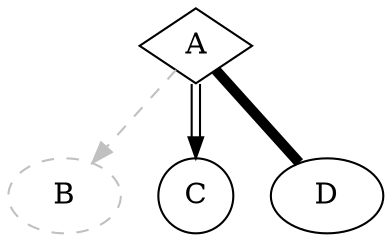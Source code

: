 digraph test2 {

  A [shape=diamond]
  B [style=dashed, color=grey]
  C [shape=circle]

  A -> B [style=dashed, color=grey]
  A -> C [color="black:invis:black"]
  A -> D [penwidth=5, arrowhead=none]

}
